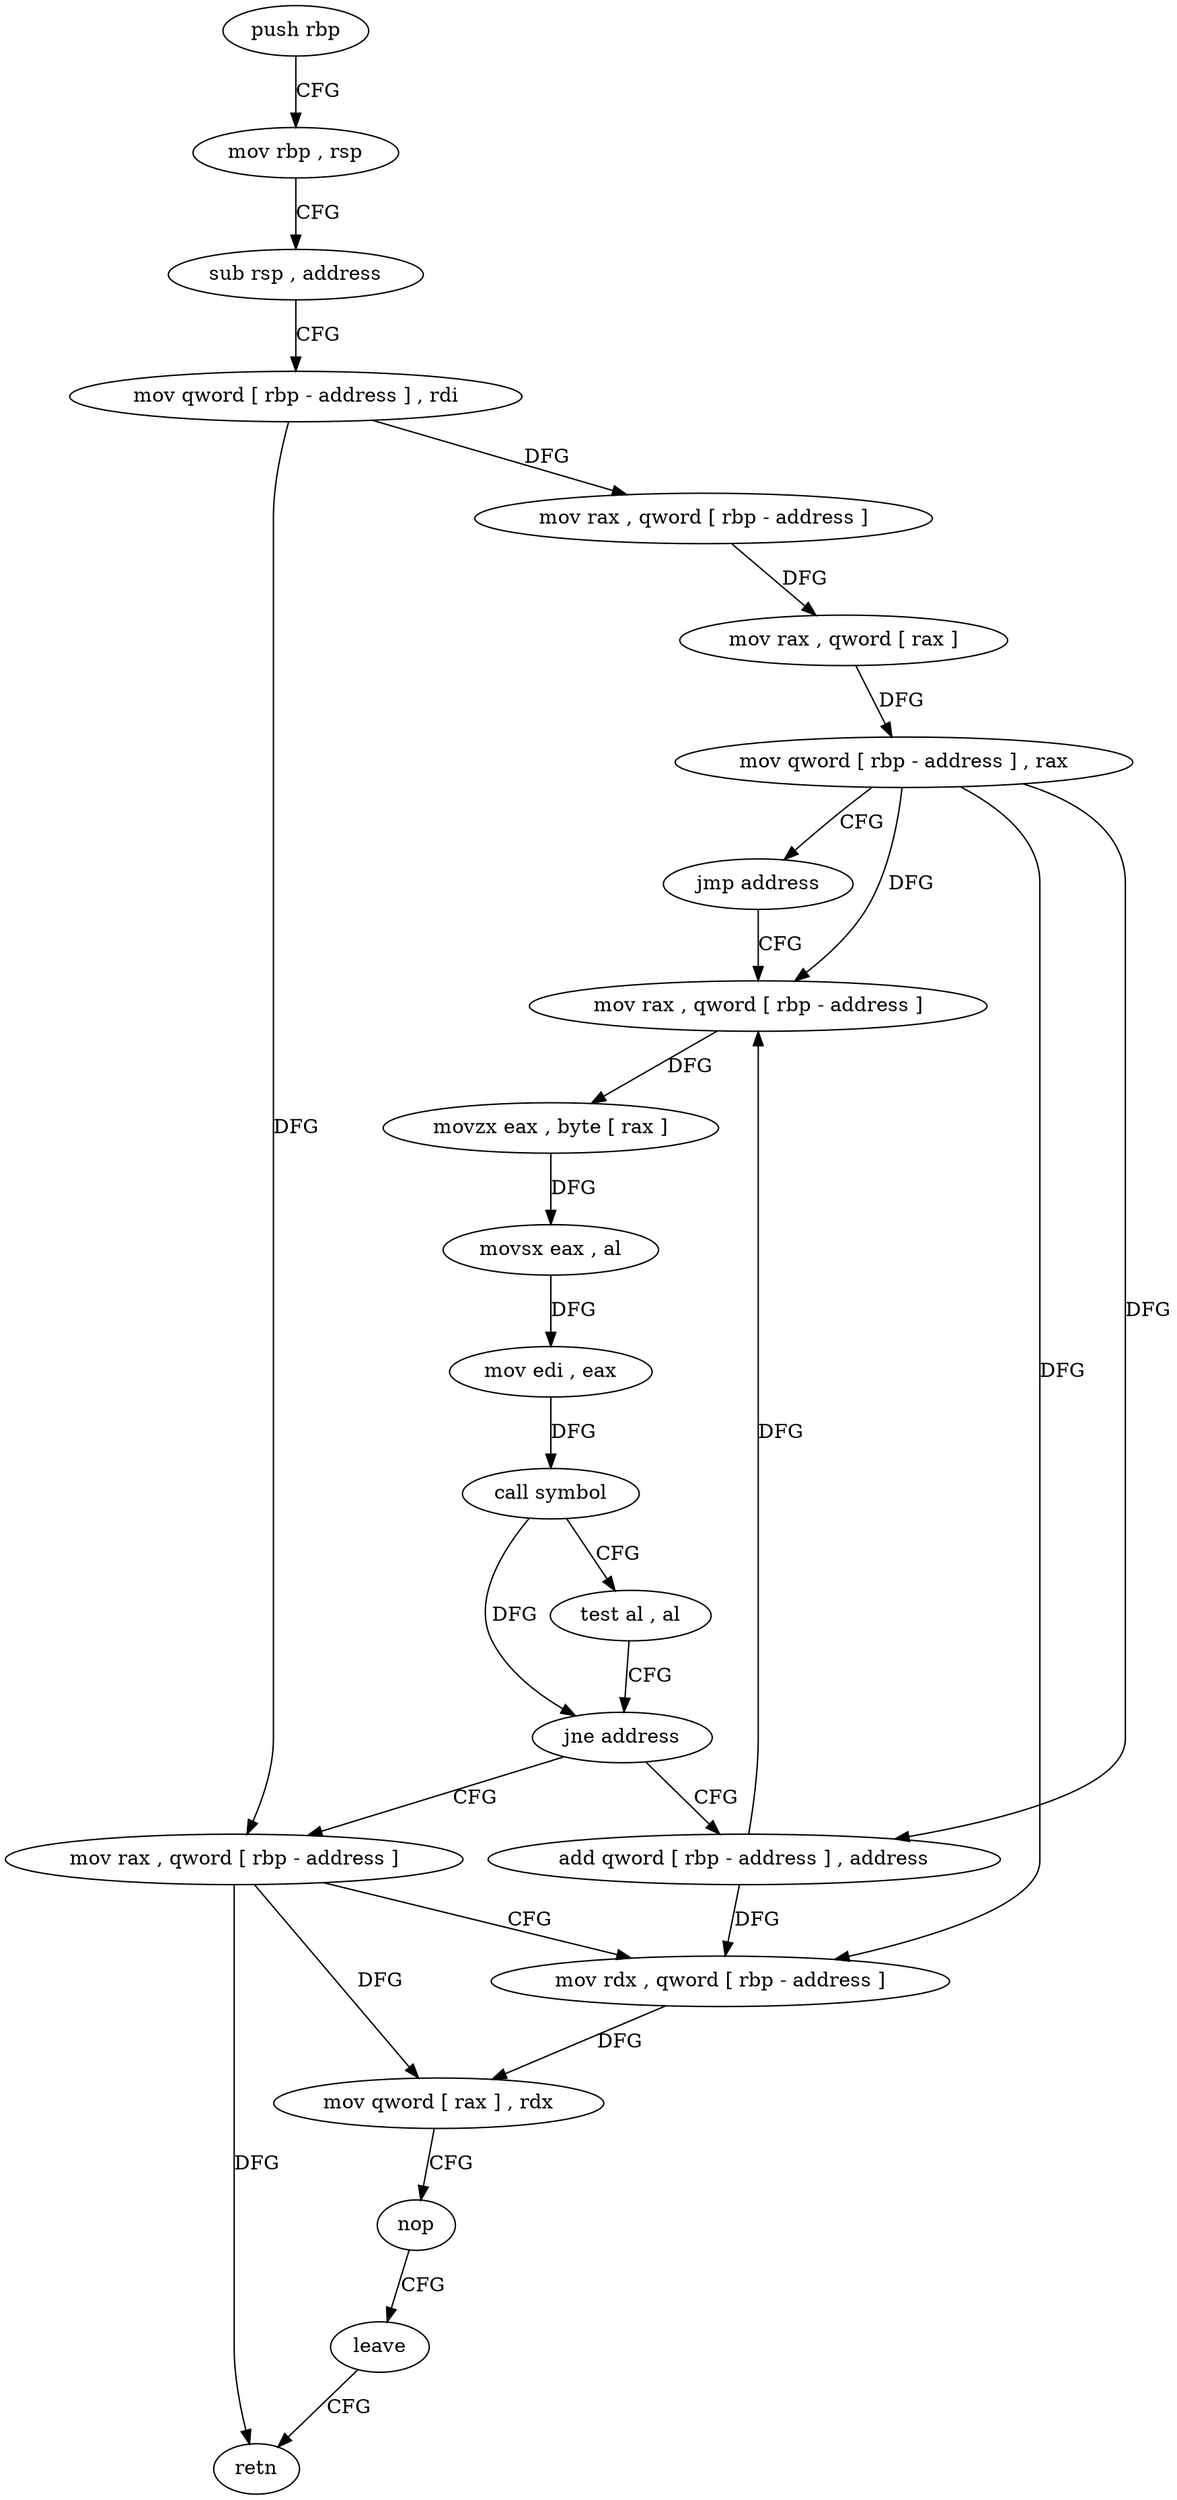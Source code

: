 digraph "func" {
"86036" [label = "push rbp" ]
"86037" [label = "mov rbp , rsp" ]
"86040" [label = "sub rsp , address" ]
"86044" [label = "mov qword [ rbp - address ] , rdi" ]
"86048" [label = "mov rax , qword [ rbp - address ]" ]
"86052" [label = "mov rax , qword [ rax ]" ]
"86055" [label = "mov qword [ rbp - address ] , rax" ]
"86059" [label = "jmp address" ]
"86066" [label = "mov rax , qword [ rbp - address ]" ]
"86070" [label = "movzx eax , byte [ rax ]" ]
"86073" [label = "movsx eax , al" ]
"86076" [label = "mov edi , eax" ]
"86078" [label = "call symbol" ]
"86083" [label = "test al , al" ]
"86085" [label = "jne address" ]
"86061" [label = "add qword [ rbp - address ] , address" ]
"86087" [label = "mov rax , qword [ rbp - address ]" ]
"86091" [label = "mov rdx , qword [ rbp - address ]" ]
"86095" [label = "mov qword [ rax ] , rdx" ]
"86098" [label = "nop" ]
"86099" [label = "leave" ]
"86100" [label = "retn" ]
"86036" -> "86037" [ label = "CFG" ]
"86037" -> "86040" [ label = "CFG" ]
"86040" -> "86044" [ label = "CFG" ]
"86044" -> "86048" [ label = "DFG" ]
"86044" -> "86087" [ label = "DFG" ]
"86048" -> "86052" [ label = "DFG" ]
"86052" -> "86055" [ label = "DFG" ]
"86055" -> "86059" [ label = "CFG" ]
"86055" -> "86066" [ label = "DFG" ]
"86055" -> "86061" [ label = "DFG" ]
"86055" -> "86091" [ label = "DFG" ]
"86059" -> "86066" [ label = "CFG" ]
"86066" -> "86070" [ label = "DFG" ]
"86070" -> "86073" [ label = "DFG" ]
"86073" -> "86076" [ label = "DFG" ]
"86076" -> "86078" [ label = "DFG" ]
"86078" -> "86083" [ label = "CFG" ]
"86078" -> "86085" [ label = "DFG" ]
"86083" -> "86085" [ label = "CFG" ]
"86085" -> "86061" [ label = "CFG" ]
"86085" -> "86087" [ label = "CFG" ]
"86061" -> "86066" [ label = "DFG" ]
"86061" -> "86091" [ label = "DFG" ]
"86087" -> "86091" [ label = "CFG" ]
"86087" -> "86095" [ label = "DFG" ]
"86087" -> "86100" [ label = "DFG" ]
"86091" -> "86095" [ label = "DFG" ]
"86095" -> "86098" [ label = "CFG" ]
"86098" -> "86099" [ label = "CFG" ]
"86099" -> "86100" [ label = "CFG" ]
}
